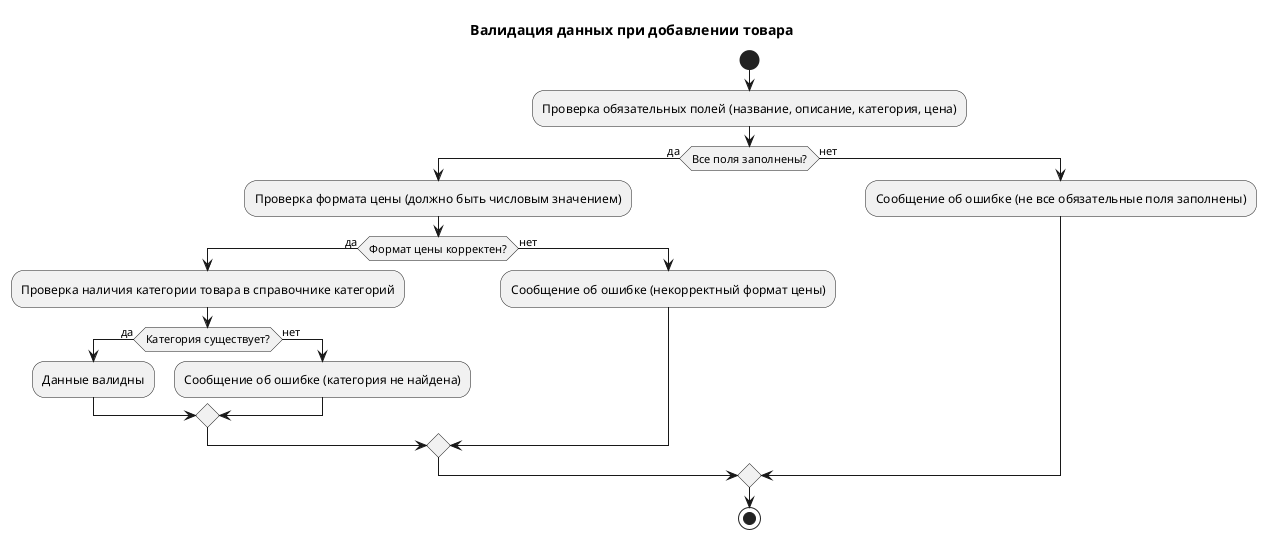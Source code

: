 @startuml
title Валидация данных при добавлении товара

|Система|
start
:Проверка обязательных полей (название, описание, категория, цена);
if (Все поля заполнены?) then (да)
  :Проверка формата цены (должно быть числовым значением);
  if (Формат цены корректен?) then (да)
    :Проверка наличия категории товара в справочнике категорий;
    if (Категория существует?) then (да)
      :Данные валидны;
    else (нет)
      :Сообщение об ошибке (категория не найдена);
    endif
  else (нет)
    :Сообщение об ошибке (некорректный формат цены);
  endif
else (нет)
  :Сообщение об ошибке (не все обязательные поля заполнены);
endif
stop
@enduml
